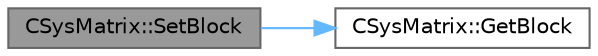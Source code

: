 digraph "CSysMatrix::SetBlock"
{
 // LATEX_PDF_SIZE
  bgcolor="transparent";
  edge [fontname=Helvetica,fontsize=10,labelfontname=Helvetica,labelfontsize=10];
  node [fontname=Helvetica,fontsize=10,shape=box,height=0.2,width=0.4];
  rankdir="LR";
  Node1 [id="Node000001",label="CSysMatrix::SetBlock",height=0.2,width=0.4,color="gray40", fillcolor="grey60", style="filled", fontcolor="black",tooltip="Set the value of a scaled block in the sparse matrix."];
  Node1 -> Node2 [id="edge1_Node000001_Node000002",color="steelblue1",style="solid",tooltip=" "];
  Node2 [id="Node000002",label="CSysMatrix::GetBlock",height=0.2,width=0.4,color="grey40", fillcolor="white", style="filled",URL="$classCSysMatrix.html#a8f5b31dfcee98f6e92f54de4a2e6a625",tooltip="Get a pointer to the start of block \"ij\"."];
}
